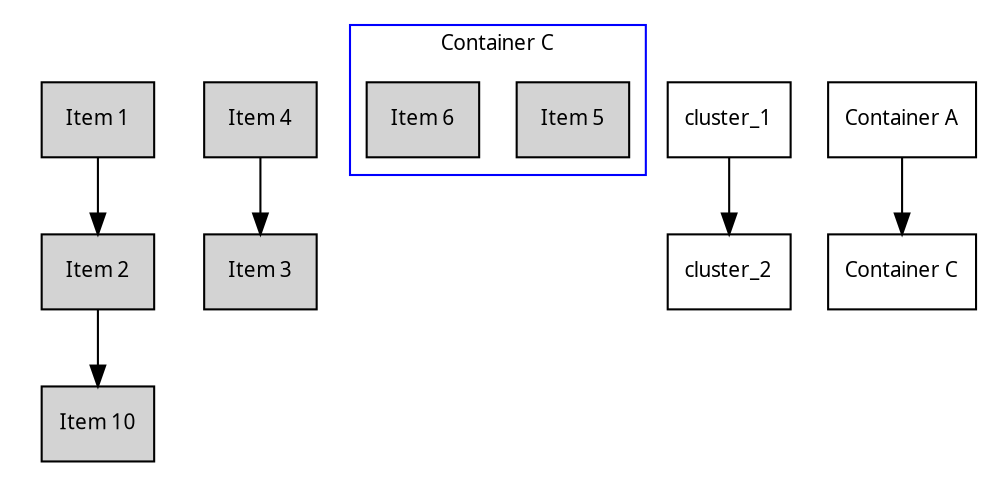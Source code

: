 digraph G {

    graph [fontsize=10 fontname="Verdana"];
    node [shape=record fontsize=10 fontname="Verdana"];

    subgraph cluster_0 {
        node [style=filled];
        "Item 1" "Item 2" "Item 10";
        color=white;
    }

    subgraph cluster_1 {
        node [style=filled];
        "Item 3" "Item 4";
        color=white;
    }

    subgraph cluster_2 {
        node [style=filled];
        "Item 5" "Item 6";
        label = "Container C";
        color=blue;
        
    }

    // Renders fine
    "Item 1" -> "Item 2";
    "Item 2" -> "Item 10";
    "Item 4" -> "Item 3";

    // Both of these create new nodes
    cluster_1 -> cluster_2;
    "Container A" -> "Container C";
}